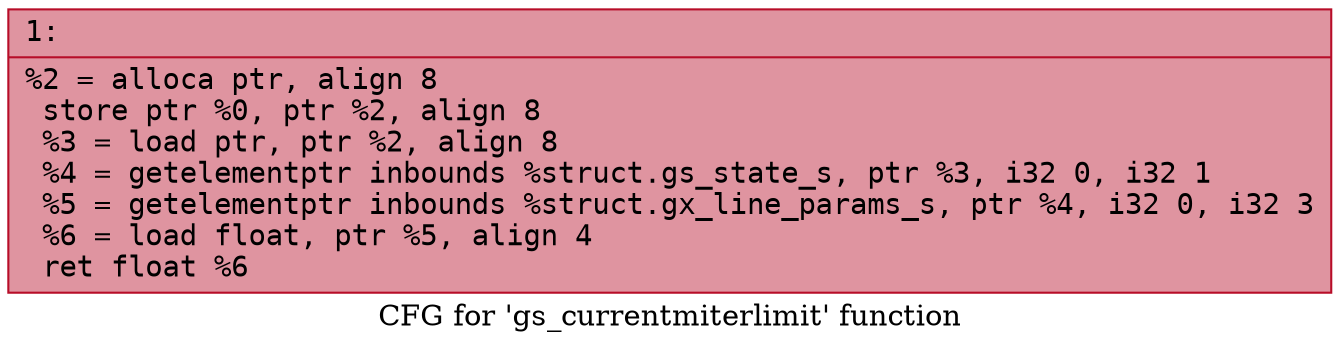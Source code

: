 digraph "CFG for 'gs_currentmiterlimit' function" {
	label="CFG for 'gs_currentmiterlimit' function";

	Node0x600003b1a850 [shape=record,color="#b70d28ff", style=filled, fillcolor="#b70d2870" fontname="Courier",label="{1:\l|  %2 = alloca ptr, align 8\l  store ptr %0, ptr %2, align 8\l  %3 = load ptr, ptr %2, align 8\l  %4 = getelementptr inbounds %struct.gs_state_s, ptr %3, i32 0, i32 1\l  %5 = getelementptr inbounds %struct.gx_line_params_s, ptr %4, i32 0, i32 3\l  %6 = load float, ptr %5, align 4\l  ret float %6\l}"];
}
